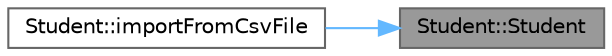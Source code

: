 digraph "Student::Student"
{
 // LATEX_PDF_SIZE
  bgcolor="transparent";
  edge [fontname=Helvetica,fontsize=10,labelfontname=Helvetica,labelfontsize=10];
  node [fontname=Helvetica,fontsize=10,shape=box,height=0.2,width=0.4];
  rankdir="RL";
  Node1 [label="Student::Student",height=0.2,width=0.4,color="gray40", fillcolor="grey60", style="filled", fontcolor="black",tooltip=" "];
  Node1 -> Node2 [dir="back",color="steelblue1",style="solid"];
  Node2 [label="Student::importFromCsvFile",height=0.2,width=0.4,color="grey40", fillcolor="white", style="filled",URL="$class_student.html#a54888c24615b9a5314fd4d610d3897a4",tooltip="function to importFromCsvFile"];
}
